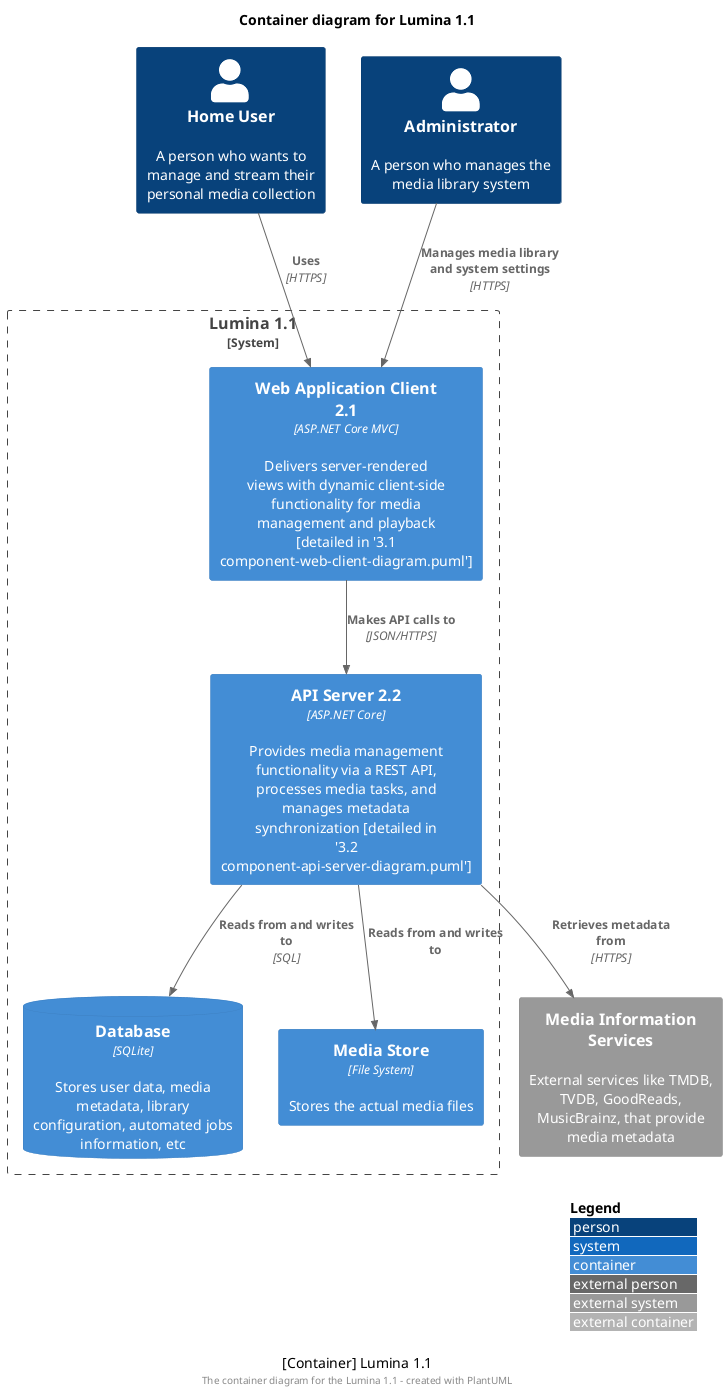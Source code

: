 @startuml Lumina Container Diagram
!include <C4/C4_Container>

LAYOUT_WITH_LEGEND()
title Container diagram for Lumina 1.1

Person(user, "Home User", "A person who wants to manage and stream their personal media collection")
Person(admin, "Administrator", "A person who manages the media library system")

System_Boundary(c1, "Lumina 1.1") {
    Container(webapp, "Web Application Client 2.1", "ASP.NET Core MVC", "Delivers server-rendered views with dynamic client-side functionality for media management and playback [detailed in '3.1 component-web-client-diagram.puml']")
    
    Container(api, "API Server 2.2", "ASP.NET Core", "Provides media management functionality via a REST API, processes media tasks, and manages metadata synchronization [detailed in '3.2 component-api-server-diagram.puml']")
    
    ContainerDb(db, "Database", "SQLite", "Stores user data, media metadata, library configuration, automated jobs information, etc")
    
    Container(filestore, "Media Store", "File System", "Stores the actual media files")
}

System_Ext(metadata, "Media Information Services", "External services like TMDB, TVDB, GoodReads, MusicBrainz, that provide media metadata")

Rel(user, webapp, "Uses", "HTTPS")
Rel(admin, webapp, "Manages media library and system settings", "HTTPS")
Rel(webapp, api, "Makes API calls to", "JSON/HTTPS")
Rel(api, db, "Reads from and writes to", "SQL")
Rel(api, filestore, "Reads from and writes to")
Rel(api, metadata, "Retrieves metadata from", "HTTPS")

caption [Container] Lumina 1.1

footer The container diagram for the Lumina 1.1 - created with PlantUML
@enduml
